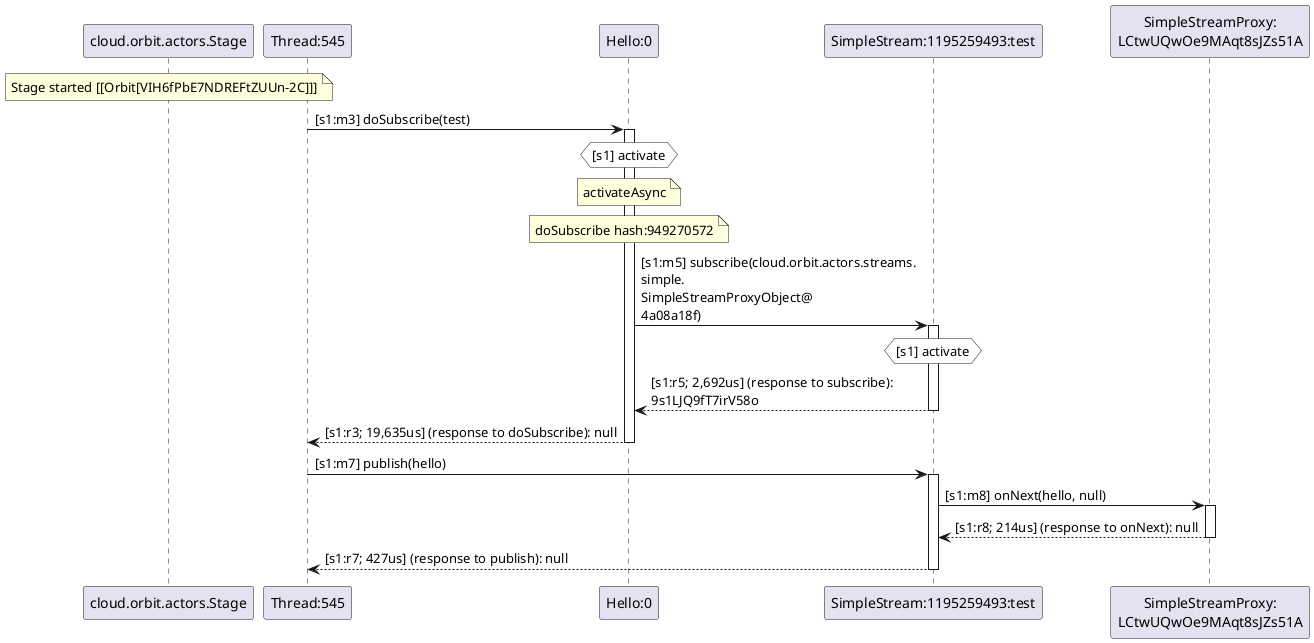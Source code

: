@startuml
note over "cloud.orbit.actors.Stage": Stage started [[Orbit[VIH6fPbE7NDREFtZUUn-2C]]]
"Thread:545" -> "Hello:0" : [s1:m3] doSubscribe(test)
activate "Hello:0"
hnote over "Hello:0" #white : [s1] activate
note over "Hello:0": activateAsync
note over "Hello:0": doSubscribe hash:949270572
"Hello:0" -> "SimpleStream:1195259493:test" : [s1:m5] subscribe(cloud.orbit.actors.streams.\nsimple.\nSimpleStreamProxyObject@\n4a08a18f)
activate "SimpleStream:1195259493:test"
hnote over "SimpleStream:1195259493:test" #white : [s1] activate
"SimpleStream:1195259493:test" --> "Hello:0" : [s1:r5; 2,692us] (response to subscribe): \n9s1LJQ9fT7irV58o
deactivate "SimpleStream:1195259493:test"
"Hello:0" --> "Thread:545" : [s1:r3; 19,635us] (response to doSubscribe): null
deactivate "Hello:0"
"Thread:545" -> "SimpleStream:1195259493:test" : [s1:m7] publish(hello)
activate "SimpleStream:1195259493:test"
"SimpleStream:1195259493:test" -> "SimpleStreamProxy:\nLCtwUQwOe9MAqt8sJZs51A" : [s1:m8] onNext(hello, null)
activate "SimpleStreamProxy:\nLCtwUQwOe9MAqt8sJZs51A"
"SimpleStreamProxy:\nLCtwUQwOe9MAqt8sJZs51A" --> "SimpleStream:1195259493:test" : [s1:r8; 214us] (response to onNext): null
deactivate "SimpleStreamProxy:\nLCtwUQwOe9MAqt8sJZs51A"
"SimpleStream:1195259493:test" --> "Thread:545" : [s1:r7; 427us] (response to publish): null
deactivate "SimpleStream:1195259493:test"
@enduml
